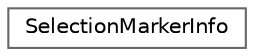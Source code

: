 digraph "Graphical Class Hierarchy"
{
 // INTERACTIVE_SVG=YES
 // LATEX_PDF_SIZE
  bgcolor="transparent";
  edge [fontname=Helvetica,fontsize=10,labelfontname=Helvetica,labelfontsize=10];
  node [fontname=Helvetica,fontsize=10,shape=box,height=0.2,width=0.4];
  rankdir="LR";
  Node0 [label="SelectionMarkerInfo",height=0.2,width=0.4,color="grey40", fillcolor="white", style="filled",URL="$dd/df7/struct_selection_marker_info.html",tooltip=" "];
}
